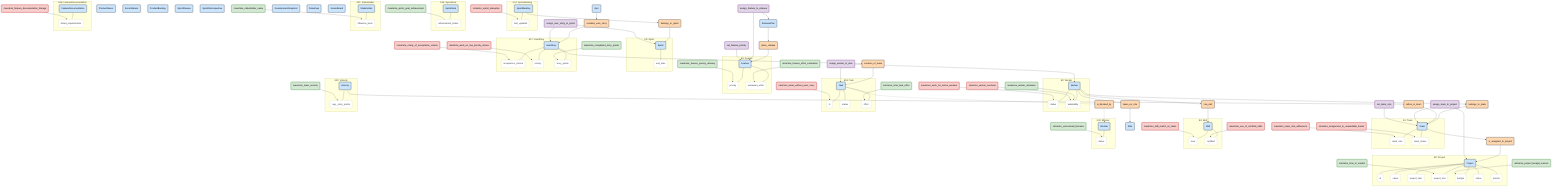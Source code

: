 graph TD
    %% 1. Style Definitions for Node Colors
    classDef entity fill:#cce5ff,stroke:#333,stroke-width:2px,color:#000;
    classDef attribute fill:#ffffff,stroke:#b3b3b3,stroke-width:1px,color:#333;
    classDef relation fill:#ffd8b1,stroke:#333,stroke-width:2px,color:#000;
    classDef goal fill:#d5e8d4,stroke:#1e811e,stroke-width:2px,color:#000;
    classDef condition fill:#f8cecc,stroke:#b80000,stroke-width:2px,color:#000;
    classDef dv fill:#e1d5e7,stroke:#6b268a,stroke-width:2px,color:#000;

    %% 2. Node Definitions
    %% Entities & Attributes
    subgraph E0 [E0: Project]
        E0_node("Project"):::entity
        E0_attr0("id"):::attribute
        E0_attr1("name"):::attribute
        E0_attr2("project_start"):::attribute
        E0_attr3("project_end"):::attribute
        E0_attr5("budget"):::attribute
        E0_attr6("status"):::attribute
        E0_attr8("priority"):::attribute
        E0_node --- E0_attr0 & E0_attr1 & E0_attr2 & E0_attr3 & E0_attr5 & E0_attr6 & E0_attr8
    end
    subgraph E1 [E1: Team]
        E1_node("Team"):::entity
        E1_attr2("team_size"):::attribute
        E1_attr4("team_status"):::attribute
        E1_node --- E1_attr2 & E1_attr4
    end
    subgraph E2 [E2: Worker]
        E2_node("Worker"):::entity
        E2_attr5("status"):::attribute
        E2_attr6("availability"):::attribute
        E2_node --- E2_attr5 & E2_attr6
    end
    subgraph E3 [E3: Feature]
        E3_node("Feature"):::entity
        E3_attr4("priority"):::attribute
        E3_attr5("estimated_effort"):::attribute
        E3_node --- E3_attr4 & E3_attr5
    end
    subgraph E4 [E4: Skill]
        E4_node("Skill"):::entity
        E4_attr3("level"):::attribute
        E4_attr4("certified"):::attribute
        E4_node --- E4_attr3 & E4_attr4
    end
    E5("Role"):::entity
    E6("ProductOwner"):::entity
    E7("ScrumMaster"):::entity
    E8("ProductBacklog"):::entity
    subgraph E9 [E9: Sprint]
        E9_node("Sprint"):::entity
        E9_attr3("end_date"):::attribute
        E9_node --- E9_attr3
    end
    E12("SprintReview"):::entity
    E13("SprintRetrospective"):::entity
    subgraph E14 [E14: SprintBacklog]
        E14_node("SprintBacklog"):::entity
        E14_attr2("last_updated"):::attribute
        E14_node --- E14_attr2
    end
    subgraph E15 [E15: SprintGoal]
        E15_node("SprintGoal"):::entity
        E15_attr2("achievement_status"):::attribute
        E15_node --- E15_attr2
    end
    E16("Epic"):::entity
    subgraph E17 [E17: UserStory]
        E17_node("UserStory"):::entity
        E17_attr3("acceptance_criteria"):::attribute
        E17_attr4("priority"):::attribute
        E17_attr5("story_points"):::attribute
        E17_node --- E17_attr3 & E17_attr4 & E17_attr5
    end
    subgraph E18 [E18: Task]
        E18_node("Task"):::entity
        E18_attr0("id"):::attribute
        E18_attr3("status"):::attribute
        E18_attr4("effort"):::attribute
        E18_node --- E18_attr0 & E18_attr3 & E18_attr4
    end
    E19("DevelopmentSnapshot"):::entity
    subgraph E20 [E20: Blocker]
        E20_node("Blocker"):::entity
        E20_attr4("status"):::attribute
        E20_node --- E20_attr4
    end
    subgraph E21 [E21: Stakeholder]
        E21_node("Stakeholder"):::entity
        E21_attr6("influence_level"):::attribute
        E21_node --- E21_attr6
    end
    subgraph E22 [E22: Velocity]
        E22_node("Velocity"):::entity
        E22_attr2("avg._story_points"):::attribute
        E22_node --- E22_attr2
    end
    E23("ReleasePlan"):::entity
    E24("Roadmap"):::entity
    E25("ScrumBoard"):::entity
    subgraph E26 [E26: FeatureDocumentation]
        E26_node("FeatureDocumentation"):::entity
        E26_attr5("linked_requirements"):::attribute
        E26_node --- E26_attr5
    end

    %% Relations
    R1("is_assigned_to_project"):::relation
    R2("belongs_to_team"):::relation
    R3("has_skill"):::relation
    R4("takes_on_role"):::relation
    R9("contains_user_story"):::relation
    R10("consists_of_tasks"):::relation
    R12("belongs_to_sprint"):::relation
    R16("is_blocked_by"):::relation
    R19("refers_to_team"):::relation
    R20("plans_release"):::relation
    
    %% Goals
    G0("maximize_completed_story_points"):::goal
    G1("minimize_project_budget_overrun"):::goal
    G2("maximize_feature_priority_delivery"):::goal
    G3("minimize_time_to_market"):::goal
    G4("maximize_sprint_goal_achievement"):::goal
    G5("minimize_unresolved_blockers"):::goal
    G6("maximize_team_velocity"):::goal
    G7("minimize_total_task_effort"):::goal
    G8("maximize_stakeholder_value"):::goal
    G9("minimize_feature_effort_estimation"):::goal
    G10("maximize_worker_utilization"):::goal

    %% Conditions
    C0("maximize_skill_match_on_tasks"):::condition
    C1("minimize_worker_overload"):::condition
    C2("maximize_team_size_adherence"):::condition
    C3("minimize_work_on_low_priority_stories"):::condition
    C4("maximize_use_of_certified_skills"):::condition
    C5("minimize_tasks_without_user_story"):::condition
    C6("maximize_work_for_active_workers"):::condition
    C7("maximize_clarity_of_acceptance_criteria"):::condition
    C8("minimize_sprint_disruption"):::condition
    C9("maximize_feature_documentation_linkage"):::condition
    C10("minimize_assignment_to_unavailable_teams"):::condition

    %% Decision Variables
    DV0("assign_worker_to_task"):::dv
    DV1("assign_user_story_to_sprint"):::dv
    DV2("assign_team_to_project"):::dv
    DV3("assign_feature_to_release"):::dv
    DV6("set_team_size"):::dv
    DV8("set_feature_priority"):::dv

    %% 3. Connections
    %% Entity-Relation-Entity Links (from Relationships.csv)
    E1_node --> R1 --> E0_node
    E2_node --> R2 --> E1_node
    E2_node --> R3 --> E4_node
    E2_node --> R4 --> E5
    E16 --> R9 --> E17_node
    E17_node --> R10 --> E18_node
    E14_node --> R12 --> E9_node
    E18_node -.-> R16 -.-> E20_node
    E22_node --> R19 --> E1_node
    E23 --> R20 --> E3_node

    %% Goal Links (from Goals.csv)
    G0 --> E17_attr5
    G1 --> E0_attr5
    G2 --> E3_attr4
    G3 --> E0_attr3
    G4 --> E15_attr2
    G5 --> E20_attr4
    G6 --> E22_attr2
    G7 --> E18_attr4
    G8 --> E21_attr6
    G9 --> E3_attr5
    G10 --> E2_attr6

    %% Condition Links (from Conditions.csv)
    C0 --> E4_attr3
    C1 --> E2_attr6
    C2 --> E1_attr2
    C3 --> E17_attr4
    C4 --> E4_attr4
    C5 --> E18_attr0
    C6 --> E2_attr5
    C7 --> E17_attr3
    C8 --> E14_attr2
    C9 --> E26_attr5
    C10 --> E1_attr4

    %% Decision Variable Links (from DecisionVariables.csv)
    DV0 --> E2_node & E18_node
    DV1 --> E17_node & E9_node
    DV2 --> E1_node & E0_node
    DV3 --> E3_node & E23
    DV6 --> E1_node
    DV8 --> E3_node